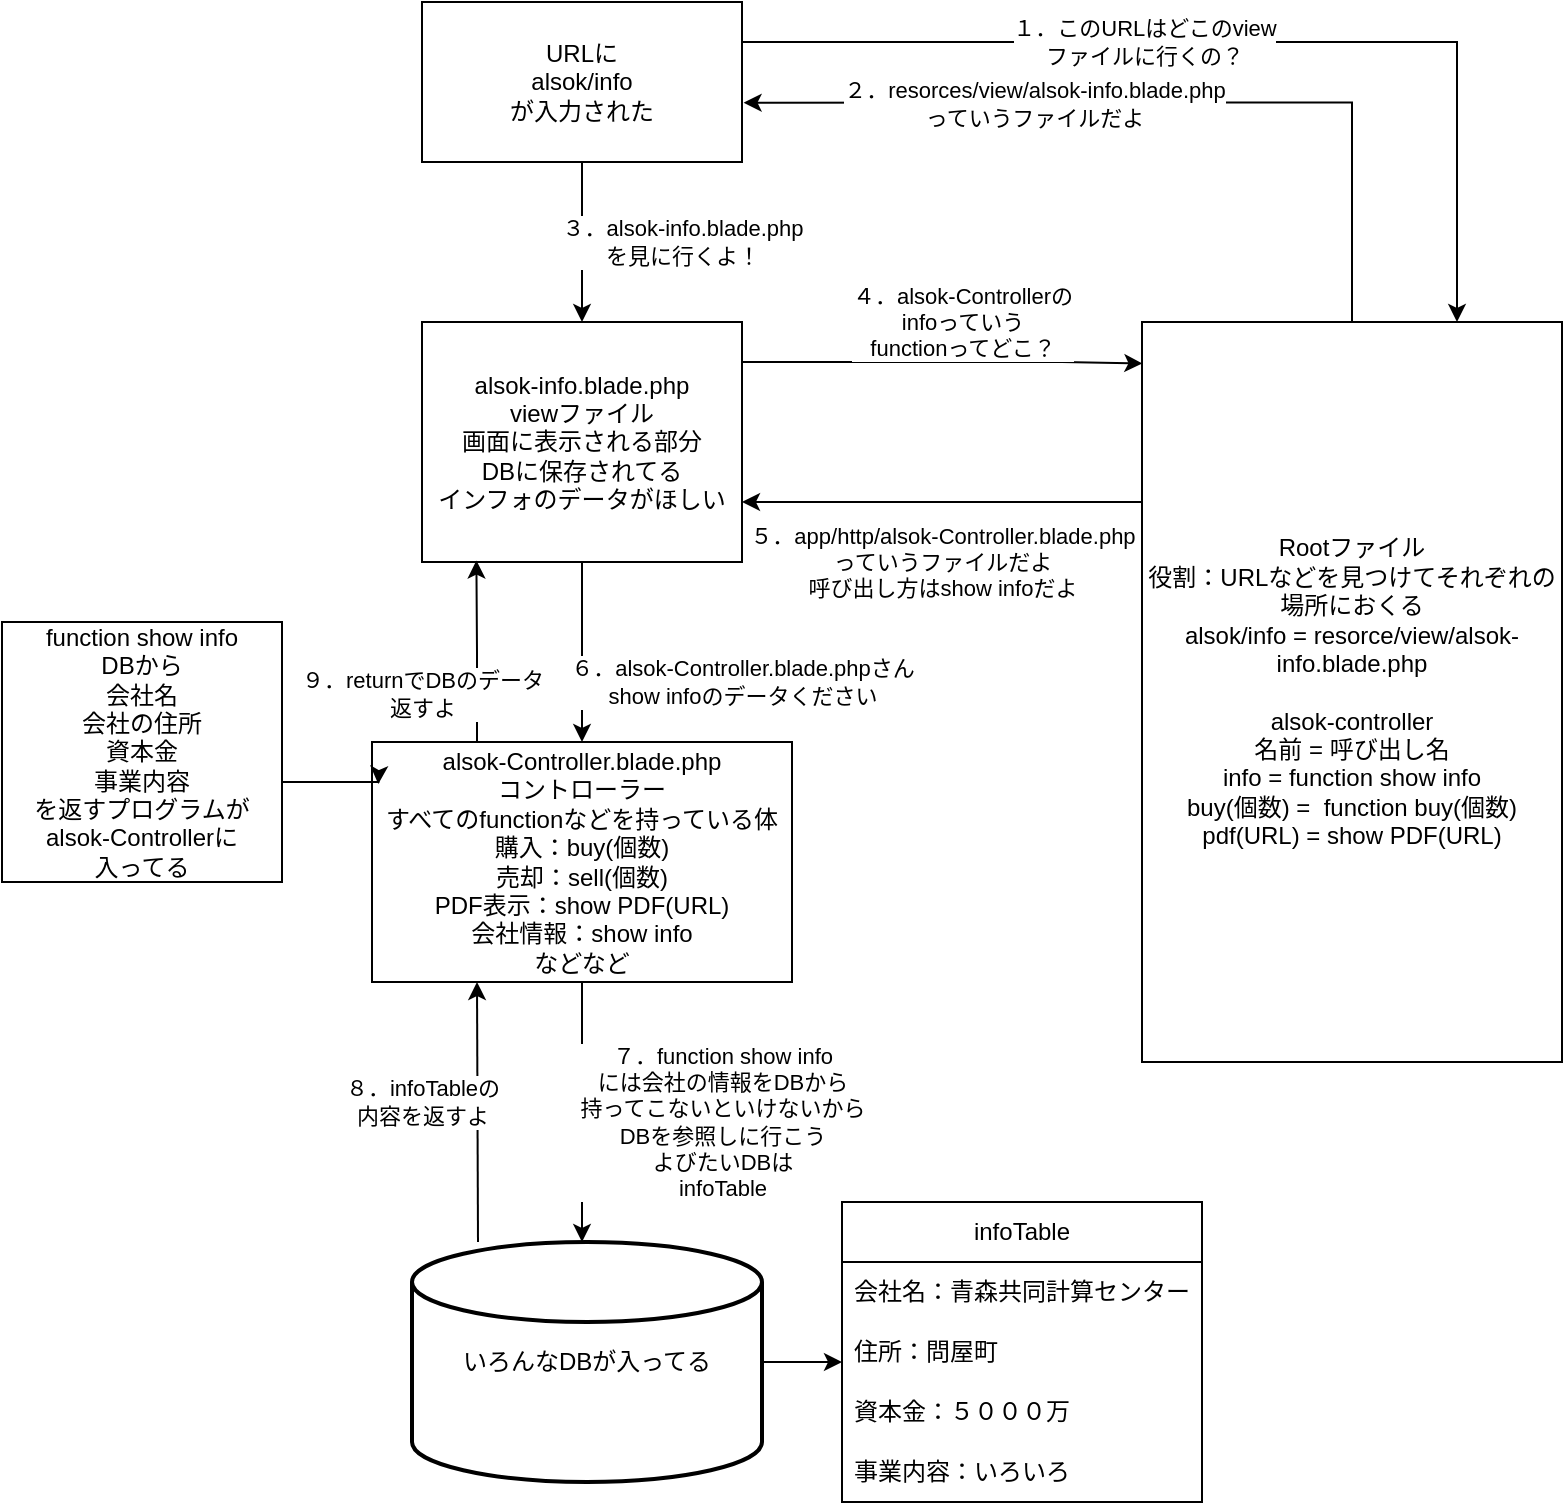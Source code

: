 <mxfile version="24.7.6">
  <diagram id="C5RBs43oDa-KdzZeNtuy" name="Page-1">
    <mxGraphModel dx="989" dy="509" grid="1" gridSize="10" guides="1" tooltips="1" connect="1" arrows="1" fold="1" page="1" pageScale="1" pageWidth="827" pageHeight="1169" math="0" shadow="0">
      <root>
        <mxCell id="WIyWlLk6GJQsqaUBKTNV-0" />
        <mxCell id="WIyWlLk6GJQsqaUBKTNV-1" parent="WIyWlLk6GJQsqaUBKTNV-0" />
        <mxCell id="mTkOEDpxK-kG3nHlIUsP-17" style="edgeStyle=orthogonalEdgeStyle;rounded=0;orthogonalLoop=1;jettySize=auto;html=1;exitX=0;exitY=0.25;exitDx=0;exitDy=0;entryX=1;entryY=0.75;entryDx=0;entryDy=0;" edge="1" parent="WIyWlLk6GJQsqaUBKTNV-1" source="mTkOEDpxK-kG3nHlIUsP-0" target="mTkOEDpxK-kG3nHlIUsP-1">
          <mxGeometry relative="1" as="geometry">
            <Array as="points">
              <mxPoint x="590" y="250" />
            </Array>
          </mxGeometry>
        </mxCell>
        <mxCell id="mTkOEDpxK-kG3nHlIUsP-18" value="５．app/http/alsok-Controller.blade.php&lt;div&gt;っていうファイルだよ&lt;/div&gt;&lt;div&gt;呼び出し方はshow infoだよ&lt;/div&gt;" style="edgeLabel;html=1;align=center;verticalAlign=middle;resizable=0;points=[];" vertex="1" connectable="0" parent="mTkOEDpxK-kG3nHlIUsP-17">
          <mxGeometry x="-0.155" y="-1" relative="1" as="geometry">
            <mxPoint x="-17" y="31" as="offset" />
          </mxGeometry>
        </mxCell>
        <mxCell id="mTkOEDpxK-kG3nHlIUsP-0" value="Rootファイル&lt;div&gt;役割：URLなどを見つけてそれぞれの場所におくる&lt;/div&gt;&lt;div&gt;alsok/info = resorce/view/alsok-info.blade.php&lt;/div&gt;&lt;div&gt;&lt;br&gt;&lt;/div&gt;&lt;div&gt;alsok-controller&lt;/div&gt;&lt;div&gt;名前 = 呼び出し名&lt;/div&gt;&lt;div&gt;info = function show info&lt;/div&gt;&lt;div&gt;buy(個数) =&amp;nbsp; function buy(個数)&lt;/div&gt;&lt;div&gt;pdf(URL) = show PDF(URL)&lt;/div&gt;" style="rounded=0;whiteSpace=wrap;html=1;" vertex="1" parent="WIyWlLk6GJQsqaUBKTNV-1">
          <mxGeometry x="590" y="160" width="210" height="370" as="geometry" />
        </mxCell>
        <mxCell id="mTkOEDpxK-kG3nHlIUsP-15" style="edgeStyle=orthogonalEdgeStyle;rounded=0;orthogonalLoop=1;jettySize=auto;html=1;entryX=0.001;entryY=0.056;entryDx=0;entryDy=0;entryPerimeter=0;" edge="1" parent="WIyWlLk6GJQsqaUBKTNV-1" source="mTkOEDpxK-kG3nHlIUsP-1" target="mTkOEDpxK-kG3nHlIUsP-0">
          <mxGeometry relative="1" as="geometry">
            <Array as="points">
              <mxPoint x="550" y="180" />
              <mxPoint x="590" y="181" />
            </Array>
          </mxGeometry>
        </mxCell>
        <mxCell id="mTkOEDpxK-kG3nHlIUsP-16" value="４．alsok-Controllerの&lt;div&gt;infoっていう&lt;/div&gt;&lt;div&gt;functionってどこ？&lt;/div&gt;" style="edgeLabel;html=1;align=center;verticalAlign=middle;resizable=0;points=[];" vertex="1" connectable="0" parent="mTkOEDpxK-kG3nHlIUsP-15">
          <mxGeometry x="-0.182" relative="1" as="geometry">
            <mxPoint x="28" y="-20" as="offset" />
          </mxGeometry>
        </mxCell>
        <mxCell id="mTkOEDpxK-kG3nHlIUsP-19" style="edgeStyle=orthogonalEdgeStyle;rounded=0;orthogonalLoop=1;jettySize=auto;html=1;entryX=0.5;entryY=0;entryDx=0;entryDy=0;" edge="1" parent="WIyWlLk6GJQsqaUBKTNV-1" source="mTkOEDpxK-kG3nHlIUsP-1" target="mTkOEDpxK-kG3nHlIUsP-14">
          <mxGeometry relative="1" as="geometry" />
        </mxCell>
        <mxCell id="mTkOEDpxK-kG3nHlIUsP-20" value="６．alsok-Controller.blade.phpさん&lt;div&gt;show infoのデータください&lt;/div&gt;" style="edgeLabel;html=1;align=center;verticalAlign=middle;resizable=0;points=[];" vertex="1" connectable="0" parent="mTkOEDpxK-kG3nHlIUsP-19">
          <mxGeometry x="-0.112" relative="1" as="geometry">
            <mxPoint x="80" y="20" as="offset" />
          </mxGeometry>
        </mxCell>
        <mxCell id="mTkOEDpxK-kG3nHlIUsP-1" value="&lt;div&gt;alsok-info.blade.php&lt;/div&gt;viewファイル&lt;div&gt;画面に表示される部分&lt;/div&gt;&lt;div&gt;DBに保存されてる&lt;/div&gt;&lt;div&gt;インフォのデータがほしい&lt;/div&gt;" style="rounded=0;whiteSpace=wrap;html=1;" vertex="1" parent="WIyWlLk6GJQsqaUBKTNV-1">
          <mxGeometry x="230" y="160" width="160" height="120" as="geometry" />
        </mxCell>
        <mxCell id="mTkOEDpxK-kG3nHlIUsP-3" style="edgeStyle=orthogonalEdgeStyle;rounded=0;orthogonalLoop=1;jettySize=auto;html=1;entryX=0.75;entryY=0;entryDx=0;entryDy=0;" edge="1" parent="WIyWlLk6GJQsqaUBKTNV-1" source="mTkOEDpxK-kG3nHlIUsP-2" target="mTkOEDpxK-kG3nHlIUsP-0">
          <mxGeometry relative="1" as="geometry">
            <mxPoint x="480.0" y="30" as="targetPoint" />
            <Array as="points">
              <mxPoint x="747" y="20" />
            </Array>
          </mxGeometry>
        </mxCell>
        <mxCell id="mTkOEDpxK-kG3nHlIUsP-4" value="１．このURLはどこのview&lt;div&gt;ファイルに行くの？&lt;/div&gt;" style="edgeLabel;html=1;align=center;verticalAlign=middle;resizable=0;points=[];" vertex="1" connectable="0" parent="mTkOEDpxK-kG3nHlIUsP-3">
          <mxGeometry x="0.012" relative="1" as="geometry">
            <mxPoint x="-51" as="offset" />
          </mxGeometry>
        </mxCell>
        <mxCell id="mTkOEDpxK-kG3nHlIUsP-10" style="edgeStyle=orthogonalEdgeStyle;rounded=0;orthogonalLoop=1;jettySize=auto;html=1;entryX=0.5;entryY=0;entryDx=0;entryDy=0;" edge="1" parent="WIyWlLk6GJQsqaUBKTNV-1" source="mTkOEDpxK-kG3nHlIUsP-2" target="mTkOEDpxK-kG3nHlIUsP-1">
          <mxGeometry relative="1" as="geometry" />
        </mxCell>
        <mxCell id="mTkOEDpxK-kG3nHlIUsP-12" value="３．alsok-info.blade.php&lt;div&gt;を見に行くよ！&lt;/div&gt;" style="edgeLabel;html=1;align=center;verticalAlign=middle;resizable=0;points=[];" vertex="1" connectable="0" parent="mTkOEDpxK-kG3nHlIUsP-10">
          <mxGeometry x="-0.208" y="-2" relative="1" as="geometry">
            <mxPoint x="52" y="8" as="offset" />
          </mxGeometry>
        </mxCell>
        <mxCell id="mTkOEDpxK-kG3nHlIUsP-2" value="URLに&lt;div&gt;alsok/info&lt;/div&gt;&lt;div&gt;が入力された&lt;/div&gt;" style="rounded=0;whiteSpace=wrap;html=1;" vertex="1" parent="WIyWlLk6GJQsqaUBKTNV-1">
          <mxGeometry x="230" width="160" height="80" as="geometry" />
        </mxCell>
        <mxCell id="mTkOEDpxK-kG3nHlIUsP-6" style="edgeStyle=orthogonalEdgeStyle;rounded=0;orthogonalLoop=1;jettySize=auto;html=1;entryX=1.005;entryY=0.629;entryDx=0;entryDy=0;entryPerimeter=0;" edge="1" parent="WIyWlLk6GJQsqaUBKTNV-1" source="mTkOEDpxK-kG3nHlIUsP-0" target="mTkOEDpxK-kG3nHlIUsP-2">
          <mxGeometry relative="1" as="geometry">
            <Array as="points">
              <mxPoint x="695" y="50" />
            </Array>
          </mxGeometry>
        </mxCell>
        <mxCell id="mTkOEDpxK-kG3nHlIUsP-7" value="２．resorces/view/alsok-info.blade.php&lt;div&gt;っていうファイルだよ&lt;/div&gt;" style="edgeLabel;html=1;align=center;verticalAlign=middle;resizable=0;points=[];" vertex="1" connectable="0" parent="mTkOEDpxK-kG3nHlIUsP-6">
          <mxGeometry x="0.386" y="3" relative="1" as="geometry">
            <mxPoint x="18" y="-3" as="offset" />
          </mxGeometry>
        </mxCell>
        <mxCell id="mTkOEDpxK-kG3nHlIUsP-25" value="" style="edgeStyle=orthogonalEdgeStyle;rounded=0;orthogonalLoop=1;jettySize=auto;html=1;" edge="1" parent="WIyWlLk6GJQsqaUBKTNV-1" source="mTkOEDpxK-kG3nHlIUsP-14">
          <mxGeometry relative="1" as="geometry">
            <mxPoint x="310" y="620" as="targetPoint" />
            <Array as="points">
              <mxPoint x="310" y="610" />
            </Array>
          </mxGeometry>
        </mxCell>
        <mxCell id="mTkOEDpxK-kG3nHlIUsP-26" value="７．function show info&lt;div&gt;には会社の情報をDBから&lt;/div&gt;&lt;div&gt;持ってこないといけないから&lt;/div&gt;&lt;div&gt;DBを参照しに行こう&lt;/div&gt;&lt;div&gt;よびたいDBは&lt;/div&gt;&lt;div&gt;infoTable&lt;/div&gt;" style="edgeLabel;html=1;align=center;verticalAlign=middle;resizable=0;points=[];" vertex="1" connectable="0" parent="mTkOEDpxK-kG3nHlIUsP-25">
          <mxGeometry x="-0.745" relative="1" as="geometry">
            <mxPoint x="70" y="53" as="offset" />
          </mxGeometry>
        </mxCell>
        <mxCell id="mTkOEDpxK-kG3nHlIUsP-14" value="&lt;div&gt;alsok-Controller.blade.php&lt;/div&gt;コントローラー&lt;div&gt;すべてのfunctionなどを持っている体&lt;/div&gt;&lt;div&gt;購入：buy(個数)&lt;/div&gt;&lt;div&gt;売却：sell(個数)&lt;/div&gt;&lt;div&gt;PDF表示：show PDF(URL)&lt;/div&gt;&lt;div&gt;会社情報：show info&lt;/div&gt;&lt;div&gt;などなど&lt;/div&gt;" style="rounded=0;whiteSpace=wrap;html=1;" vertex="1" parent="WIyWlLk6GJQsqaUBKTNV-1">
          <mxGeometry x="205" y="370" width="210" height="120" as="geometry" />
        </mxCell>
        <mxCell id="mTkOEDpxK-kG3nHlIUsP-21" value="function show info&lt;div&gt;DBから&lt;/div&gt;&lt;div&gt;会社名&lt;/div&gt;&lt;div&gt;会社の住所&lt;/div&gt;&lt;div&gt;資本金&lt;/div&gt;&lt;div&gt;事業内容&lt;/div&gt;&lt;div&gt;を返すプログラムが&lt;/div&gt;&lt;div&gt;alsok-Controllerに&lt;/div&gt;&lt;div&gt;入ってる&lt;/div&gt;" style="rounded=0;whiteSpace=wrap;html=1;" vertex="1" parent="WIyWlLk6GJQsqaUBKTNV-1">
          <mxGeometry x="20" y="310" width="140" height="130" as="geometry" />
        </mxCell>
        <mxCell id="mTkOEDpxK-kG3nHlIUsP-22" style="edgeStyle=orthogonalEdgeStyle;rounded=0;orthogonalLoop=1;jettySize=auto;html=1;entryX=0.015;entryY=0.175;entryDx=0;entryDy=0;entryPerimeter=0;" edge="1" parent="WIyWlLk6GJQsqaUBKTNV-1" source="mTkOEDpxK-kG3nHlIUsP-21" target="mTkOEDpxK-kG3nHlIUsP-14">
          <mxGeometry relative="1" as="geometry">
            <Array as="points">
              <mxPoint x="208" y="390" />
            </Array>
          </mxGeometry>
        </mxCell>
        <mxCell id="mTkOEDpxK-kG3nHlIUsP-32" style="edgeStyle=orthogonalEdgeStyle;rounded=0;orthogonalLoop=1;jettySize=auto;html=1;" edge="1" parent="WIyWlLk6GJQsqaUBKTNV-1" source="mTkOEDpxK-kG3nHlIUsP-27" target="mTkOEDpxK-kG3nHlIUsP-30">
          <mxGeometry relative="1" as="geometry">
            <Array as="points">
              <mxPoint x="430" y="680" />
              <mxPoint x="430" y="680" />
            </Array>
          </mxGeometry>
        </mxCell>
        <mxCell id="mTkOEDpxK-kG3nHlIUsP-27" value="いろんなDBが入ってる" style="strokeWidth=2;html=1;shape=mxgraph.flowchart.database;whiteSpace=wrap;" vertex="1" parent="WIyWlLk6GJQsqaUBKTNV-1">
          <mxGeometry x="225" y="620" width="175" height="120" as="geometry" />
        </mxCell>
        <mxCell id="mTkOEDpxK-kG3nHlIUsP-28" value="infoTable" style="swimlane;fontStyle=0;childLayout=stackLayout;horizontal=1;startSize=30;horizontalStack=0;resizeParent=1;resizeParentMax=0;resizeLast=0;collapsible=1;marginBottom=0;whiteSpace=wrap;html=1;" vertex="1" parent="WIyWlLk6GJQsqaUBKTNV-1">
          <mxGeometry x="440" y="600" width="180" height="150" as="geometry" />
        </mxCell>
        <mxCell id="mTkOEDpxK-kG3nHlIUsP-29" value="会社名：青森共同計算センター" style="text;strokeColor=none;fillColor=none;align=left;verticalAlign=middle;spacingLeft=4;spacingRight=4;overflow=hidden;points=[[0,0.5],[1,0.5]];portConstraint=eastwest;rotatable=0;whiteSpace=wrap;html=1;" vertex="1" parent="mTkOEDpxK-kG3nHlIUsP-28">
          <mxGeometry y="30" width="180" height="30" as="geometry" />
        </mxCell>
        <mxCell id="mTkOEDpxK-kG3nHlIUsP-30" value="住所：問屋町" style="text;strokeColor=none;fillColor=none;align=left;verticalAlign=middle;spacingLeft=4;spacingRight=4;overflow=hidden;points=[[0,0.5],[1,0.5]];portConstraint=eastwest;rotatable=0;whiteSpace=wrap;html=1;" vertex="1" parent="mTkOEDpxK-kG3nHlIUsP-28">
          <mxGeometry y="60" width="180" height="30" as="geometry" />
        </mxCell>
        <mxCell id="mTkOEDpxK-kG3nHlIUsP-31" value="資本金：５０００万" style="text;strokeColor=none;fillColor=none;align=left;verticalAlign=middle;spacingLeft=4;spacingRight=4;overflow=hidden;points=[[0,0.5],[1,0.5]];portConstraint=eastwest;rotatable=0;whiteSpace=wrap;html=1;" vertex="1" parent="mTkOEDpxK-kG3nHlIUsP-28">
          <mxGeometry y="90" width="180" height="30" as="geometry" />
        </mxCell>
        <mxCell id="mTkOEDpxK-kG3nHlIUsP-40" value="事業内容：いろいろ" style="text;strokeColor=none;fillColor=none;align=left;verticalAlign=middle;spacingLeft=4;spacingRight=4;overflow=hidden;points=[[0,0.5],[1,0.5]];portConstraint=eastwest;rotatable=0;whiteSpace=wrap;html=1;" vertex="1" parent="mTkOEDpxK-kG3nHlIUsP-28">
          <mxGeometry y="120" width="180" height="30" as="geometry" />
        </mxCell>
        <mxCell id="mTkOEDpxK-kG3nHlIUsP-41" value="" style="endArrow=classic;html=1;rounded=0;entryX=0.25;entryY=1;entryDx=0;entryDy=0;" edge="1" parent="WIyWlLk6GJQsqaUBKTNV-1" target="mTkOEDpxK-kG3nHlIUsP-14">
          <mxGeometry width="50" height="50" relative="1" as="geometry">
            <mxPoint x="258" y="620" as="sourcePoint" />
            <mxPoint x="310" y="570" as="targetPoint" />
          </mxGeometry>
        </mxCell>
        <mxCell id="mTkOEDpxK-kG3nHlIUsP-42" value="８．infoTableの&lt;div&gt;内容を返すよ&lt;/div&gt;" style="edgeLabel;html=1;align=center;verticalAlign=middle;resizable=0;points=[];" vertex="1" connectable="0" parent="mTkOEDpxK-kG3nHlIUsP-41">
          <mxGeometry x="-0.151" y="-1" relative="1" as="geometry">
            <mxPoint x="-29" y="-15" as="offset" />
          </mxGeometry>
        </mxCell>
        <mxCell id="mTkOEDpxK-kG3nHlIUsP-43" style="edgeStyle=orthogonalEdgeStyle;rounded=0;orthogonalLoop=1;jettySize=auto;html=1;exitX=0.25;exitY=0;exitDx=0;exitDy=0;entryX=0.17;entryY=0.994;entryDx=0;entryDy=0;entryPerimeter=0;" edge="1" parent="WIyWlLk6GJQsqaUBKTNV-1" source="mTkOEDpxK-kG3nHlIUsP-14" target="mTkOEDpxK-kG3nHlIUsP-1">
          <mxGeometry relative="1" as="geometry" />
        </mxCell>
        <mxCell id="mTkOEDpxK-kG3nHlIUsP-44" value="９．returnでDBのデータ&lt;div&gt;返すよ&lt;/div&gt;" style="edgeLabel;html=1;align=center;verticalAlign=middle;resizable=0;points=[];" vertex="1" connectable="0" parent="mTkOEDpxK-kG3nHlIUsP-43">
          <mxGeometry x="0.234" relative="1" as="geometry">
            <mxPoint x="-27" y="31" as="offset" />
          </mxGeometry>
        </mxCell>
      </root>
    </mxGraphModel>
  </diagram>
</mxfile>
